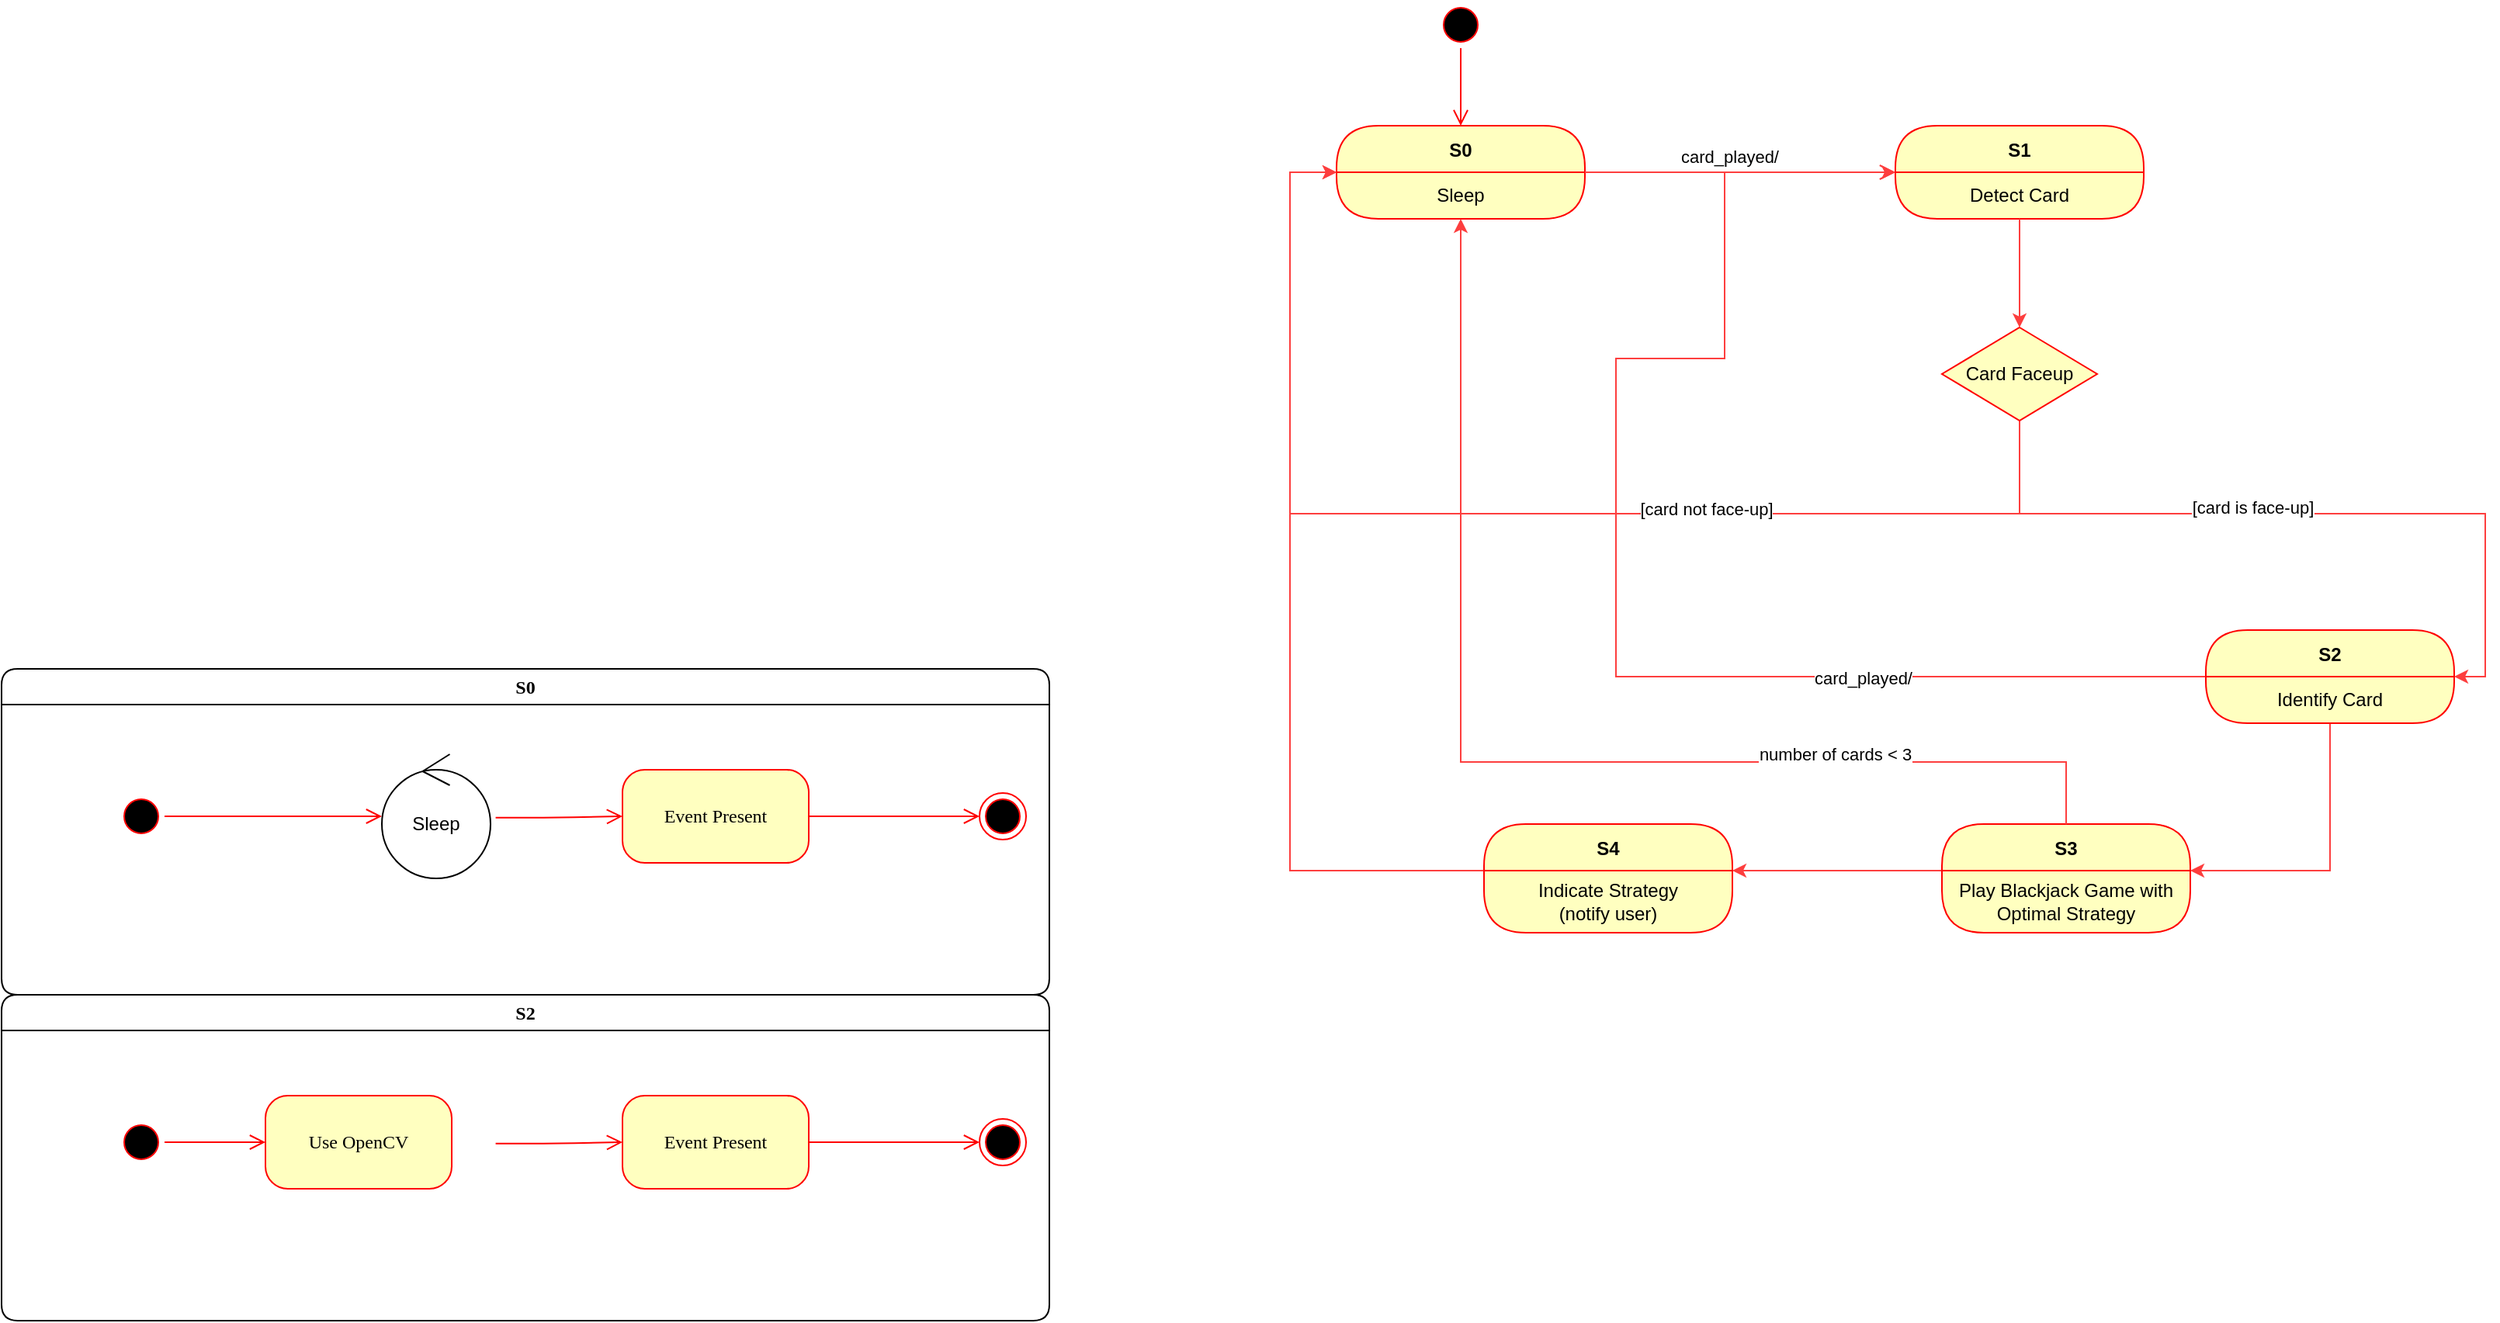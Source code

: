 <mxfile version="20.8.18" type="device"><diagram name="Page-1" id="58cdce13-f638-feb5-8d6f-7d28b1aa9fa0"><mxGraphModel dx="2267" dy="610" grid="1" gridSize="10" guides="1" tooltips="1" connect="1" arrows="1" fold="1" page="1" pageScale="1" pageWidth="1100" pageHeight="850" background="none" math="0" shadow="0"><root><mxCell id="0"/><mxCell id="1" parent="0"/><mxCell id="382b91b5511bd0f7-1" value="" style="ellipse;html=1;shape=startState;fillColor=#000000;strokeColor=#ff0000;rounded=1;shadow=0;comic=0;labelBackgroundColor=none;fontFamily=Verdana;fontSize=12;fontColor=#000000;align=center;direction=south;" parent="1" vertex="1"><mxGeometry x="355" y="40" width="30" height="30" as="geometry"/></mxCell><mxCell id="2a3bc250acf0617d-7" value="S0" style="swimlane;whiteSpace=wrap;html=1;rounded=1;shadow=0;comic=0;labelBackgroundColor=none;strokeWidth=1;fontFamily=Verdana;fontSize=12;align=center;" parent="1" vertex="1"><mxGeometry x="-570" y="470" width="675" height="210" as="geometry"/></mxCell><mxCell id="3cde6dad864a17aa-10" style="edgeStyle=elbowEdgeStyle;html=1;labelBackgroundColor=none;endArrow=open;endSize=8;strokeColor=#ff0000;fontFamily=Verdana;fontSize=12;align=left;exitX=1.047;exitY=0.511;exitDx=0;exitDy=0;exitPerimeter=0;" parent="2a3bc250acf0617d-7" source="_1WW9tltyNSlgK3lbwHZ-24" target="3cde6dad864a17aa-1" edge="1"><mxGeometry relative="1" as="geometry"><mxPoint x="335" y="95" as="sourcePoint"/></mxGeometry></mxCell><mxCell id="24f968d109e7d6b4-3" value="" style="ellipse;html=1;shape=endState;fillColor=#000000;strokeColor=#ff0000;rounded=1;shadow=0;comic=0;labelBackgroundColor=none;fontFamily=Verdana;fontSize=12;fontColor=#000000;align=center;" parent="2a3bc250acf0617d-7" vertex="1"><mxGeometry x="630" y="80" width="30" height="30" as="geometry"/></mxCell><mxCell id="3cde6dad864a17aa-9" style="edgeStyle=elbowEdgeStyle;html=1;labelBackgroundColor=none;endArrow=open;endSize=8;strokeColor=#ff0000;fontFamily=Verdana;fontSize=12;align=left;entryX=0;entryY=0.5;entryDx=0;entryDy=0;entryPerimeter=0;" parent="2a3bc250acf0617d-7" source="2a3bc250acf0617d-3" target="_1WW9tltyNSlgK3lbwHZ-24" edge="1"><mxGeometry relative="1" as="geometry"><mxPoint x="215" y="95" as="targetPoint"/></mxGeometry></mxCell><mxCell id="2a3bc250acf0617d-3" value="" style="ellipse;html=1;shape=startState;fillColor=#000000;strokeColor=#ff0000;rounded=1;shadow=0;comic=0;labelBackgroundColor=none;fontFamily=Verdana;fontSize=12;fontColor=#000000;align=center;direction=south;" parent="2a3bc250acf0617d-7" vertex="1"><mxGeometry x="75" y="80" width="30" height="30" as="geometry"/></mxCell><mxCell id="3cde6dad864a17aa-1" value="Event Present" style="rounded=1;whiteSpace=wrap;html=1;arcSize=24;fillColor=#ffffc0;strokeColor=#ff0000;shadow=0;comic=0;labelBackgroundColor=none;fontFamily=Verdana;fontSize=12;fontColor=#000000;align=center;" parent="2a3bc250acf0617d-7" vertex="1"><mxGeometry x="400" y="65" width="120" height="60" as="geometry"/></mxCell><mxCell id="3cde6dad864a17aa-12" style="edgeStyle=elbowEdgeStyle;html=1;labelBackgroundColor=none;endArrow=open;endSize=8;strokeColor=#ff0000;fontFamily=Verdana;fontSize=12;align=left;" parent="2a3bc250acf0617d-7" target="24f968d109e7d6b4-3" edge="1"><mxGeometry relative="1" as="geometry"><mxPoint x="520" y="95" as="sourcePoint"/></mxGeometry></mxCell><mxCell id="_1WW9tltyNSlgK3lbwHZ-24" value="Sleep" style="ellipse;shape=umlControl;whiteSpace=wrap;html=1;" vertex="1" parent="2a3bc250acf0617d-7"><mxGeometry x="245" y="55" width="70" height="80" as="geometry"/></mxCell><mxCell id="2a3bc250acf0617d-9" style="edgeStyle=orthogonalEdgeStyle;html=1;labelBackgroundColor=none;endArrow=open;endSize=8;strokeColor=#ff0000;fontFamily=Verdana;fontSize=12;align=left;entryX=0.5;entryY=0;entryDx=0;entryDy=0;" parent="1" source="382b91b5511bd0f7-1" target="_1WW9tltyNSlgK3lbwHZ-2" edge="1"><mxGeometry relative="1" as="geometry"><mxPoint x="517.5" y="45.0" as="targetPoint"/><Array as="points"><mxPoint x="370" y="45"/></Array></mxGeometry></mxCell><mxCell id="2a3bc250acf0617d-10" style="edgeStyle=orthogonalEdgeStyle;html=1;labelBackgroundColor=none;endArrow=open;endSize=8;strokeColor=#ff0000;fontFamily=Verdana;fontSize=12;align=left;entryX=0;entryY=0.5;" parent="1" target="382b91b5511bd0f7-7" edge="1"><mxGeometry relative="1" as="geometry"><Array as="points"><mxPoint x="330" y="230"/></Array><mxPoint x="330" y="180" as="sourcePoint"/></mxGeometry></mxCell><mxCell id="2a3bc250acf0617d-11" style="edgeStyle=orthogonalEdgeStyle;html=1;entryX=0.75;entryY=0;labelBackgroundColor=none;endArrow=open;endSize=8;strokeColor=#ff0000;fontFamily=Verdana;fontSize=12;align=left;exitX=0.5;exitY=1;" parent="1" target="382b91b5511bd0f7-5" edge="1"><mxGeometry relative="1" as="geometry"><mxPoint x="500" y="260" as="sourcePoint"/><Array as="points"><mxPoint x="500" y="290"/><mxPoint x="330" y="290"/></Array></mxGeometry></mxCell><mxCell id="2a3bc250acf0617d-12" style="edgeStyle=orthogonalEdgeStyle;html=1;exitX=0.25;exitY=0;entryX=0.25;entryY=1;labelBackgroundColor=none;endArrow=open;endSize=8;strokeColor=#ff0000;fontFamily=Verdana;fontSize=12;align=left;" parent="1" source="382b91b5511bd0f7-5" edge="1"><mxGeometry relative="1" as="geometry"><mxPoint x="270" y="180" as="targetPoint"/></mxGeometry></mxCell><mxCell id="2a3bc250acf0617d-13" style="edgeStyle=orthogonalEdgeStyle;html=1;exitX=1;exitY=0.5;entryX=0;entryY=0.5;labelBackgroundColor=none;endArrow=open;endSize=8;strokeColor=#ff0000;fontFamily=Verdana;fontSize=12;align=left;" parent="1" target="382b91b5511bd0f7-10" edge="1"><mxGeometry relative="1" as="geometry"><mxPoint x="360" y="340" as="sourcePoint"/></mxGeometry></mxCell><mxCell id="2a3bc250acf0617d-14" style="edgeStyle=orthogonalEdgeStyle;html=1;exitX=0.5;exitY=0;entryX=1;entryY=0.75;labelBackgroundColor=none;endArrow=open;endSize=8;strokeColor=#ff0000;fontFamily=Verdana;fontSize=12;align=left;" parent="1" source="382b91b5511bd0f7-10" edge="1"><mxGeometry relative="1" as="geometry"><mxPoint x="560" y="245" as="targetPoint"/></mxGeometry></mxCell><mxCell id="_1WW9tltyNSlgK3lbwHZ-2" value="S0" style="swimlane;fontStyle=1;align=center;verticalAlign=middle;childLayout=stackLayout;horizontal=1;startSize=30;horizontalStack=0;resizeParent=0;resizeLast=1;container=0;fontColor=#000000;collapsible=0;rounded=1;arcSize=30;strokeColor=#ff0000;fillColor=#ffffc0;swimlaneFillColor=#ffffc0;dropTarget=0;" vertex="1" parent="1"><mxGeometry x="290" y="120" width="160" height="60" as="geometry"/></mxCell><mxCell id="_1WW9tltyNSlgK3lbwHZ-3" value="Sleep" style="text;html=1;strokeColor=none;fillColor=none;align=center;verticalAlign=middle;spacingLeft=4;spacingRight=4;whiteSpace=wrap;overflow=hidden;rotatable=0;fontColor=#000000;" vertex="1" parent="_1WW9tltyNSlgK3lbwHZ-2"><mxGeometry y="30" width="160" height="30" as="geometry"/></mxCell><mxCell id="_1WW9tltyNSlgK3lbwHZ-11" value="Sleep" style="text;html=1;strokeColor=none;fillColor=none;align=center;verticalAlign=middle;spacingLeft=4;spacingRight=4;whiteSpace=wrap;overflow=hidden;rotatable=0;fontColor=#000000;" vertex="1" parent="_1WW9tltyNSlgK3lbwHZ-2"><mxGeometry y="60" width="160" as="geometry"/></mxCell><mxCell id="_1WW9tltyNSlgK3lbwHZ-13" value="S1" style="swimlane;fontStyle=1;align=center;verticalAlign=middle;childLayout=stackLayout;horizontal=1;startSize=30;horizontalStack=0;resizeParent=0;resizeLast=1;container=0;fontColor=#000000;collapsible=0;rounded=1;arcSize=30;strokeColor=#ff0000;fillColor=#ffffc0;swimlaneFillColor=#ffffc0;dropTarget=0;" vertex="1" parent="1"><mxGeometry x="650" y="120" width="160" height="60" as="geometry"/></mxCell><mxCell id="_1WW9tltyNSlgK3lbwHZ-15" value="Detect Card" style="text;html=1;strokeColor=none;fillColor=none;align=center;verticalAlign=middle;spacingLeft=4;spacingRight=4;whiteSpace=wrap;overflow=hidden;rotatable=0;fontColor=#000000;" vertex="1" parent="_1WW9tltyNSlgK3lbwHZ-13"><mxGeometry y="30" width="160" height="30" as="geometry"/></mxCell><mxCell id="_1WW9tltyNSlgK3lbwHZ-18" value="" style="edgeStyle=orthogonalEdgeStyle;html=1;verticalAlign=bottom;endArrow=open;endSize=8;strokeColor=#fd3e3e;rounded=0;exitX=1;exitY=0;exitDx=0;exitDy=0;entryX=0;entryY=0;entryDx=0;entryDy=0;" edge="1" source="_1WW9tltyNSlgK3lbwHZ-3" parent="1" target="_1WW9tltyNSlgK3lbwHZ-15"><mxGeometry relative="1" as="geometry"><mxPoint x="610" y="200" as="targetPoint"/><mxPoint x="369.62" y="180" as="sourcePoint"/><Array as="points"><mxPoint x="550" y="150"/><mxPoint x="550" y="150"/></Array></mxGeometry></mxCell><mxCell id="_1WW9tltyNSlgK3lbwHZ-23" value="card_played/" style="edgeLabel;html=1;align=center;verticalAlign=middle;resizable=0;points=[];" vertex="1" connectable="0" parent="_1WW9tltyNSlgK3lbwHZ-18"><mxGeometry x="-0.076" y="4" relative="1" as="geometry"><mxPoint y="-6" as="offset"/></mxGeometry></mxCell><mxCell id="_1WW9tltyNSlgK3lbwHZ-34" value="" style="edgeStyle=orthogonalEdgeStyle;rounded=0;orthogonalLoop=1;jettySize=auto;html=1;strokeColor=#fd3e3e;entryX=1;entryY=0;entryDx=0;entryDy=0;" edge="1" parent="1" source="_1WW9tltyNSlgK3lbwHZ-22" target="_1WW9tltyNSlgK3lbwHZ-39"><mxGeometry relative="1" as="geometry"><mxPoint x="830.0" y="370" as="targetPoint"/><Array as="points"><mxPoint x="730" y="370"/><mxPoint x="1030" y="370"/><mxPoint x="1030" y="475"/></Array></mxGeometry></mxCell><mxCell id="_1WW9tltyNSlgK3lbwHZ-35" value="[card is face-up]" style="edgeLabel;html=1;align=center;verticalAlign=middle;resizable=0;points=[];" vertex="1" connectable="0" parent="_1WW9tltyNSlgK3lbwHZ-34"><mxGeometry x="-0.133" y="4" relative="1" as="geometry"><mxPoint as="offset"/></mxGeometry></mxCell><mxCell id="_1WW9tltyNSlgK3lbwHZ-36" style="edgeStyle=orthogonalEdgeStyle;rounded=0;orthogonalLoop=1;jettySize=auto;html=1;entryX=0;entryY=0;entryDx=0;entryDy=0;strokeColor=#fd3e3e;" edge="1" parent="1" source="_1WW9tltyNSlgK3lbwHZ-22" target="_1WW9tltyNSlgK3lbwHZ-3"><mxGeometry relative="1" as="geometry"><Array as="points"><mxPoint x="260" y="370"/><mxPoint x="260" y="150"/></Array></mxGeometry></mxCell><mxCell id="_1WW9tltyNSlgK3lbwHZ-37" value="[card not face-up]" style="edgeLabel;html=1;align=center;verticalAlign=middle;resizable=0;points=[];" vertex="1" connectable="0" parent="_1WW9tltyNSlgK3lbwHZ-36"><mxGeometry x="-0.327" y="-3" relative="1" as="geometry"><mxPoint as="offset"/></mxGeometry></mxCell><mxCell id="_1WW9tltyNSlgK3lbwHZ-22" value="Card Faceup" style="rhombus;whiteSpace=wrap;html=1;fontColor=#000000;fillColor=#ffffc0;strokeColor=#ff0000;" vertex="1" parent="1"><mxGeometry x="680" y="250" width="100" height="60" as="geometry"/></mxCell><mxCell id="_1WW9tltyNSlgK3lbwHZ-25" style="edgeStyle=orthogonalEdgeStyle;rounded=0;orthogonalLoop=1;jettySize=auto;html=1;entryX=0.5;entryY=0;entryDx=0;entryDy=0;strokeColor=#fd3e3e;" edge="1" parent="1" source="_1WW9tltyNSlgK3lbwHZ-15" target="_1WW9tltyNSlgK3lbwHZ-22"><mxGeometry relative="1" as="geometry"/></mxCell><mxCell id="_1WW9tltyNSlgK3lbwHZ-53" value="" style="edgeStyle=orthogonalEdgeStyle;rounded=0;orthogonalLoop=1;jettySize=auto;html=1;strokeColor=#fd3e3e;entryX=1;entryY=0;entryDx=0;entryDy=0;" edge="1" parent="1" source="_1WW9tltyNSlgK3lbwHZ-38" target="_1WW9tltyNSlgK3lbwHZ-52"><mxGeometry relative="1" as="geometry"><Array as="points"><mxPoint x="930" y="600"/></Array></mxGeometry></mxCell><mxCell id="_1WW9tltyNSlgK3lbwHZ-54" style="edgeStyle=orthogonalEdgeStyle;rounded=0;orthogonalLoop=1;jettySize=auto;html=1;entryX=0;entryY=0;entryDx=0;entryDy=0;strokeColor=#fd3e3e;exitX=0;exitY=0.5;exitDx=0;exitDy=0;" edge="1" parent="1" source="_1WW9tltyNSlgK3lbwHZ-38" target="_1WW9tltyNSlgK3lbwHZ-15"><mxGeometry relative="1" as="geometry"><Array as="points"><mxPoint x="470" y="475"/><mxPoint x="470" y="270"/><mxPoint x="540" y="270"/><mxPoint x="540" y="150"/></Array></mxGeometry></mxCell><mxCell id="_1WW9tltyNSlgK3lbwHZ-55" value="card_played/" style="edgeLabel;html=1;align=center;verticalAlign=middle;resizable=0;points=[];" vertex="1" connectable="0" parent="_1WW9tltyNSlgK3lbwHZ-54"><mxGeometry x="-0.543" y="1" relative="1" as="geometry"><mxPoint x="-19" as="offset"/></mxGeometry></mxCell><mxCell id="_1WW9tltyNSlgK3lbwHZ-38" value="S2" style="swimlane;fontStyle=1;align=center;verticalAlign=middle;childLayout=stackLayout;horizontal=1;startSize=30;horizontalStack=0;resizeParent=0;resizeLast=1;container=0;fontColor=#000000;collapsible=0;rounded=1;arcSize=30;strokeColor=#ff0000;fillColor=#ffffc0;swimlaneFillColor=#ffffc0;dropTarget=0;" vertex="1" parent="1"><mxGeometry x="850" y="445" width="160" height="60" as="geometry"/></mxCell><mxCell id="_1WW9tltyNSlgK3lbwHZ-39" value="Identify Card" style="text;html=1;strokeColor=none;fillColor=none;align=center;verticalAlign=middle;spacingLeft=4;spacingRight=4;whiteSpace=wrap;overflow=hidden;rotatable=0;fontColor=#000000;" vertex="1" parent="_1WW9tltyNSlgK3lbwHZ-38"><mxGeometry y="30" width="160" height="30" as="geometry"/></mxCell><mxCell id="_1WW9tltyNSlgK3lbwHZ-40" value="S2" style="swimlane;whiteSpace=wrap;html=1;rounded=1;shadow=0;comic=0;labelBackgroundColor=none;strokeWidth=1;fontFamily=Verdana;fontSize=12;align=center;" vertex="1" parent="1"><mxGeometry x="-570" y="680" width="675" height="210" as="geometry"/></mxCell><mxCell id="_1WW9tltyNSlgK3lbwHZ-41" style="edgeStyle=elbowEdgeStyle;html=1;labelBackgroundColor=none;endArrow=open;endSize=8;strokeColor=#ff0000;fontFamily=Verdana;fontSize=12;align=left;exitX=1.047;exitY=0.511;exitDx=0;exitDy=0;exitPerimeter=0;" edge="1" parent="_1WW9tltyNSlgK3lbwHZ-40" target="_1WW9tltyNSlgK3lbwHZ-45"><mxGeometry relative="1" as="geometry"><mxPoint x="318.29" y="95.88" as="sourcePoint"/></mxGeometry></mxCell><mxCell id="_1WW9tltyNSlgK3lbwHZ-42" value="" style="ellipse;html=1;shape=endState;fillColor=#000000;strokeColor=#ff0000;rounded=1;shadow=0;comic=0;labelBackgroundColor=none;fontFamily=Verdana;fontSize=12;fontColor=#000000;align=center;" vertex="1" parent="_1WW9tltyNSlgK3lbwHZ-40"><mxGeometry x="630" y="80" width="30" height="30" as="geometry"/></mxCell><mxCell id="_1WW9tltyNSlgK3lbwHZ-43" style="edgeStyle=elbowEdgeStyle;html=1;labelBackgroundColor=none;endArrow=open;endSize=8;strokeColor=#ff0000;fontFamily=Verdana;fontSize=12;align=left;entryX=0;entryY=0.5;entryDx=0;entryDy=0;" edge="1" parent="_1WW9tltyNSlgK3lbwHZ-40" source="_1WW9tltyNSlgK3lbwHZ-44" target="_1WW9tltyNSlgK3lbwHZ-50"><mxGeometry relative="1" as="geometry"><mxPoint x="170" y="95" as="targetPoint"/></mxGeometry></mxCell><mxCell id="_1WW9tltyNSlgK3lbwHZ-44" value="" style="ellipse;html=1;shape=startState;fillColor=#000000;strokeColor=#ff0000;rounded=1;shadow=0;comic=0;labelBackgroundColor=none;fontFamily=Verdana;fontSize=12;fontColor=#000000;align=center;direction=south;" vertex="1" parent="_1WW9tltyNSlgK3lbwHZ-40"><mxGeometry x="75" y="80" width="30" height="30" as="geometry"/></mxCell><mxCell id="_1WW9tltyNSlgK3lbwHZ-45" value="Event Present" style="rounded=1;whiteSpace=wrap;html=1;arcSize=24;fillColor=#ffffc0;strokeColor=#ff0000;shadow=0;comic=0;labelBackgroundColor=none;fontFamily=Verdana;fontSize=12;fontColor=#000000;align=center;" vertex="1" parent="_1WW9tltyNSlgK3lbwHZ-40"><mxGeometry x="400" y="65" width="120" height="60" as="geometry"/></mxCell><mxCell id="_1WW9tltyNSlgK3lbwHZ-46" style="edgeStyle=elbowEdgeStyle;html=1;labelBackgroundColor=none;endArrow=open;endSize=8;strokeColor=#ff0000;fontFamily=Verdana;fontSize=12;align=left;" edge="1" parent="_1WW9tltyNSlgK3lbwHZ-40" target="_1WW9tltyNSlgK3lbwHZ-42"><mxGeometry relative="1" as="geometry"><mxPoint x="520" y="95" as="sourcePoint"/></mxGeometry></mxCell><mxCell id="_1WW9tltyNSlgK3lbwHZ-50" value="Use OpenCV" style="rounded=1;whiteSpace=wrap;html=1;arcSize=24;fillColor=#ffffc0;strokeColor=#ff0000;shadow=0;comic=0;labelBackgroundColor=none;fontFamily=Verdana;fontSize=12;fontColor=#000000;align=center;" vertex="1" parent="_1WW9tltyNSlgK3lbwHZ-40"><mxGeometry x="170" y="65" width="120" height="60" as="geometry"/></mxCell><mxCell id="_1WW9tltyNSlgK3lbwHZ-58" value="" style="edgeStyle=orthogonalEdgeStyle;rounded=0;orthogonalLoop=1;jettySize=auto;html=1;strokeColor=#fd3e3e;exitX=0;exitY=0;exitDx=0;exitDy=0;entryX=1;entryY=0;entryDx=0;entryDy=0;" edge="1" parent="1" source="_1WW9tltyNSlgK3lbwHZ-52" target="_1WW9tltyNSlgK3lbwHZ-57"><mxGeometry relative="1" as="geometry"><Array as="points"><mxPoint x="730" y="600"/><mxPoint x="730" y="600"/></Array></mxGeometry></mxCell><mxCell id="_1WW9tltyNSlgK3lbwHZ-51" value="S3" style="swimlane;fontStyle=1;align=center;verticalAlign=middle;childLayout=stackLayout;horizontal=1;startSize=30;horizontalStack=0;resizeParent=0;resizeLast=1;container=0;fontColor=#000000;collapsible=0;rounded=1;arcSize=30;strokeColor=#ff0000;fillColor=#ffffc0;swimlaneFillColor=#ffffc0;dropTarget=0;" vertex="1" parent="1"><mxGeometry x="680" y="570" width="160" height="70" as="geometry"/></mxCell><mxCell id="_1WW9tltyNSlgK3lbwHZ-52" value="Play Blackjack Game with Optimal Strategy" style="text;html=1;strokeColor=none;fillColor=none;align=center;verticalAlign=middle;spacingLeft=4;spacingRight=4;whiteSpace=wrap;overflow=hidden;rotatable=0;fontColor=#000000;" vertex="1" parent="_1WW9tltyNSlgK3lbwHZ-51"><mxGeometry y="30" width="160" height="40" as="geometry"/></mxCell><mxCell id="_1WW9tltyNSlgK3lbwHZ-59" style="edgeStyle=orthogonalEdgeStyle;rounded=0;orthogonalLoop=1;jettySize=auto;html=1;entryX=0;entryY=0;entryDx=0;entryDy=0;strokeColor=#fd3e3e;exitX=0;exitY=0;exitDx=0;exitDy=0;" edge="1" parent="1" source="_1WW9tltyNSlgK3lbwHZ-57" target="_1WW9tltyNSlgK3lbwHZ-3"><mxGeometry relative="1" as="geometry"><Array as="points"><mxPoint x="260" y="600"/><mxPoint x="260" y="150"/></Array></mxGeometry></mxCell><mxCell id="_1WW9tltyNSlgK3lbwHZ-56" value="S4" style="swimlane;fontStyle=1;align=center;verticalAlign=middle;childLayout=stackLayout;horizontal=1;startSize=30;horizontalStack=0;resizeParent=0;resizeLast=1;container=0;fontColor=#000000;collapsible=0;rounded=1;arcSize=30;strokeColor=#ff0000;fillColor=#ffffc0;swimlaneFillColor=#ffffc0;dropTarget=0;" vertex="1" parent="1"><mxGeometry x="385" y="570" width="160" height="70" as="geometry"/></mxCell><mxCell id="_1WW9tltyNSlgK3lbwHZ-57" value="Indicate Strategy &lt;br&gt;(notify user)" style="text;html=1;strokeColor=none;fillColor=none;align=center;verticalAlign=middle;spacingLeft=4;spacingRight=4;whiteSpace=wrap;overflow=hidden;rotatable=0;fontColor=#000000;" vertex="1" parent="_1WW9tltyNSlgK3lbwHZ-56"><mxGeometry y="30" width="160" height="40" as="geometry"/></mxCell><mxCell id="_1WW9tltyNSlgK3lbwHZ-60" style="edgeStyle=orthogonalEdgeStyle;rounded=0;orthogonalLoop=1;jettySize=auto;html=1;entryX=0.5;entryY=1;entryDx=0;entryDy=0;strokeColor=#fd3e3e;exitX=0.5;exitY=0;exitDx=0;exitDy=0;" edge="1" parent="1" source="_1WW9tltyNSlgK3lbwHZ-51" target="_1WW9tltyNSlgK3lbwHZ-3"><mxGeometry relative="1" as="geometry"><mxPoint x="395" y="610" as="sourcePoint"/><mxPoint x="300" y="160" as="targetPoint"/><Array as="points"><mxPoint x="760" y="530"/><mxPoint x="370" y="530"/></Array></mxGeometry></mxCell><mxCell id="_1WW9tltyNSlgK3lbwHZ-61" value="number of cards &amp;lt; 3" style="edgeLabel;html=1;align=center;verticalAlign=middle;resizable=0;points=[];" vertex="1" connectable="0" parent="_1WW9tltyNSlgK3lbwHZ-60"><mxGeometry x="-0.796" y="-3" relative="1" as="geometry"><mxPoint x="-110" y="-2" as="offset"/></mxGeometry></mxCell></root></mxGraphModel></diagram></mxfile>